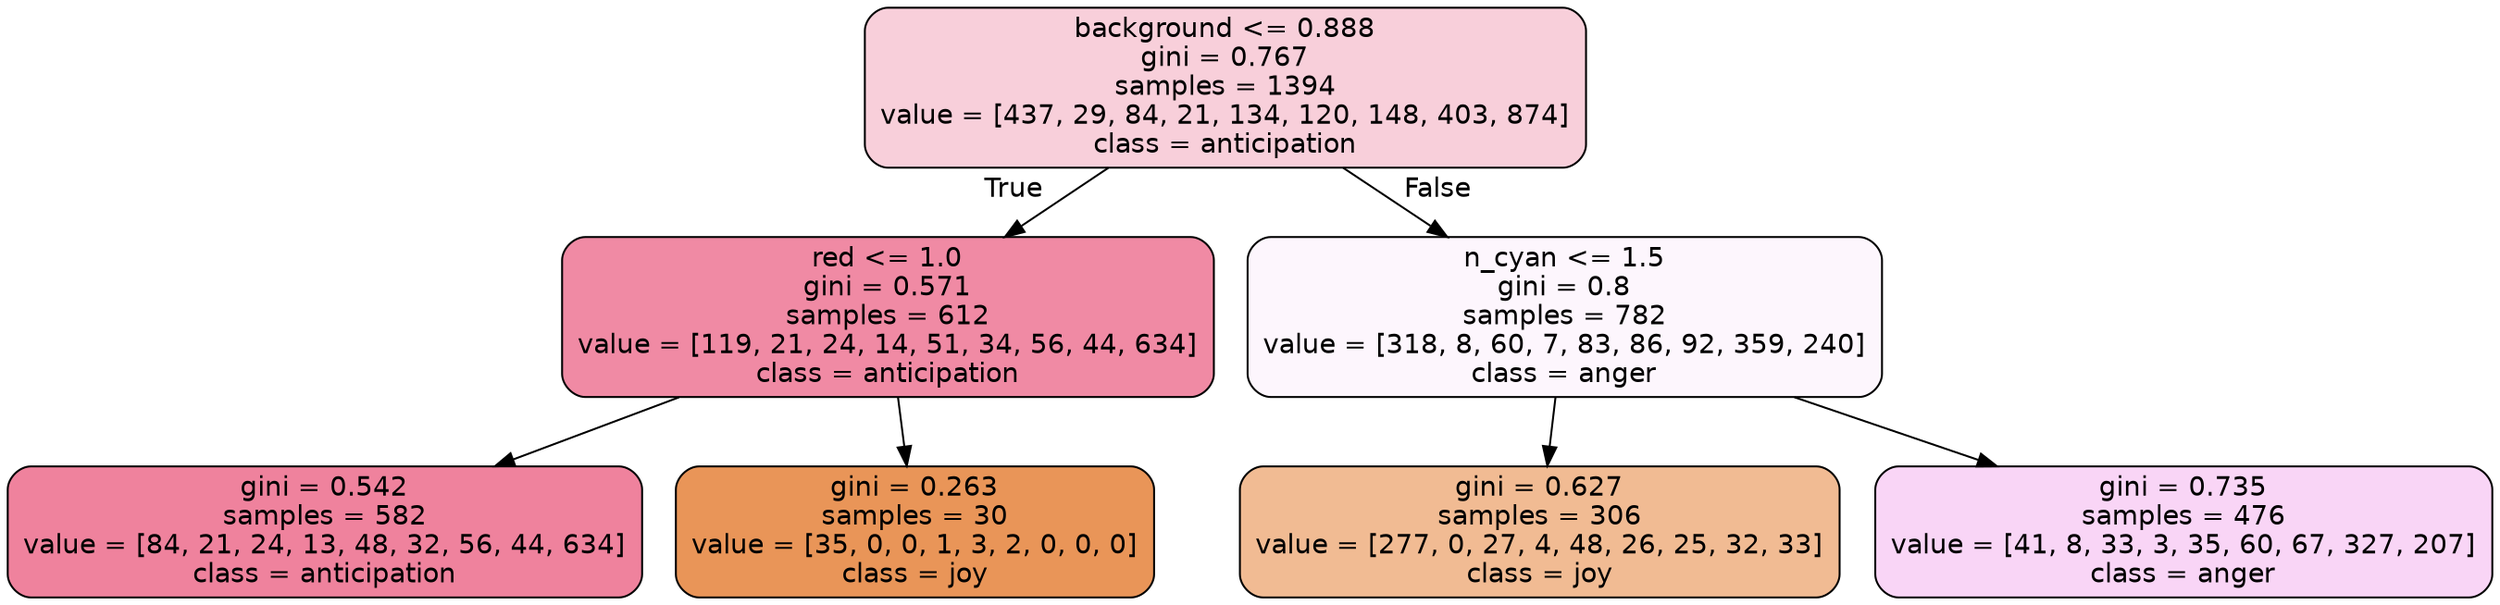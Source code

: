 digraph Tree {
node [shape=box, style="filled, rounded", color="black", fontname=helvetica] ;
edge [fontname=helvetica] ;
0 [label="background <= 0.888\ngini = 0.767\nsamples = 1394\nvalue = [437, 29, 84, 21, 134, 120, 148, 403, 874]\nclass = anticipation", fillcolor="#e539643d"] ;
1 [label="red <= 1.0\ngini = 0.571\nsamples = 612\nvalue = [119, 21, 24, 14, 51, 34, 56, 44, 634]\nclass = anticipation", fillcolor="#e5396496"] ;
0 -> 1 [labeldistance=2.5, labelangle=45, headlabel="True"] ;
2 [label="gini = 0.542\nsamples = 582\nvalue = [84, 21, 24, 13, 48, 32, 56, 44, 634]\nclass = anticipation", fillcolor="#e53964a1"] ;
1 -> 2 ;
3 [label="gini = 0.263\nsamples = 30\nvalue = [35, 0, 0, 1, 3, 2, 0, 0, 0]\nclass = joy", fillcolor="#e58139d7"] ;
1 -> 3 ;
4 [label="n_cyan <= 1.5\ngini = 0.8\nsamples = 782\nvalue = [318, 8, 60, 7, 83, 86, 92, 359, 240]\nclass = anger", fillcolor="#e539d70b"] ;
0 -> 4 [labeldistance=2.5, labelangle=-45, headlabel="False"] ;
5 [label="gini = 0.627\nsamples = 306\nvalue = [277, 0, 27, 4, 48, 26, 25, 32, 33]\nclass = joy", fillcolor="#e581398a"] ;
4 -> 5 ;
6 [label="gini = 0.735\nsamples = 476\nvalue = [41, 8, 33, 3, 35, 60, 67, 327, 207]\nclass = anger", fillcolor="#e539d735"] ;
4 -> 6 ;
}